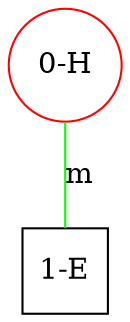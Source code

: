 graph ProteinGraph {
    0 [label="0-H" shape=circle color=red];
    1 [label="1-E" shape=square color=black];
    0 -- 1 [label="m" color=green];
}
